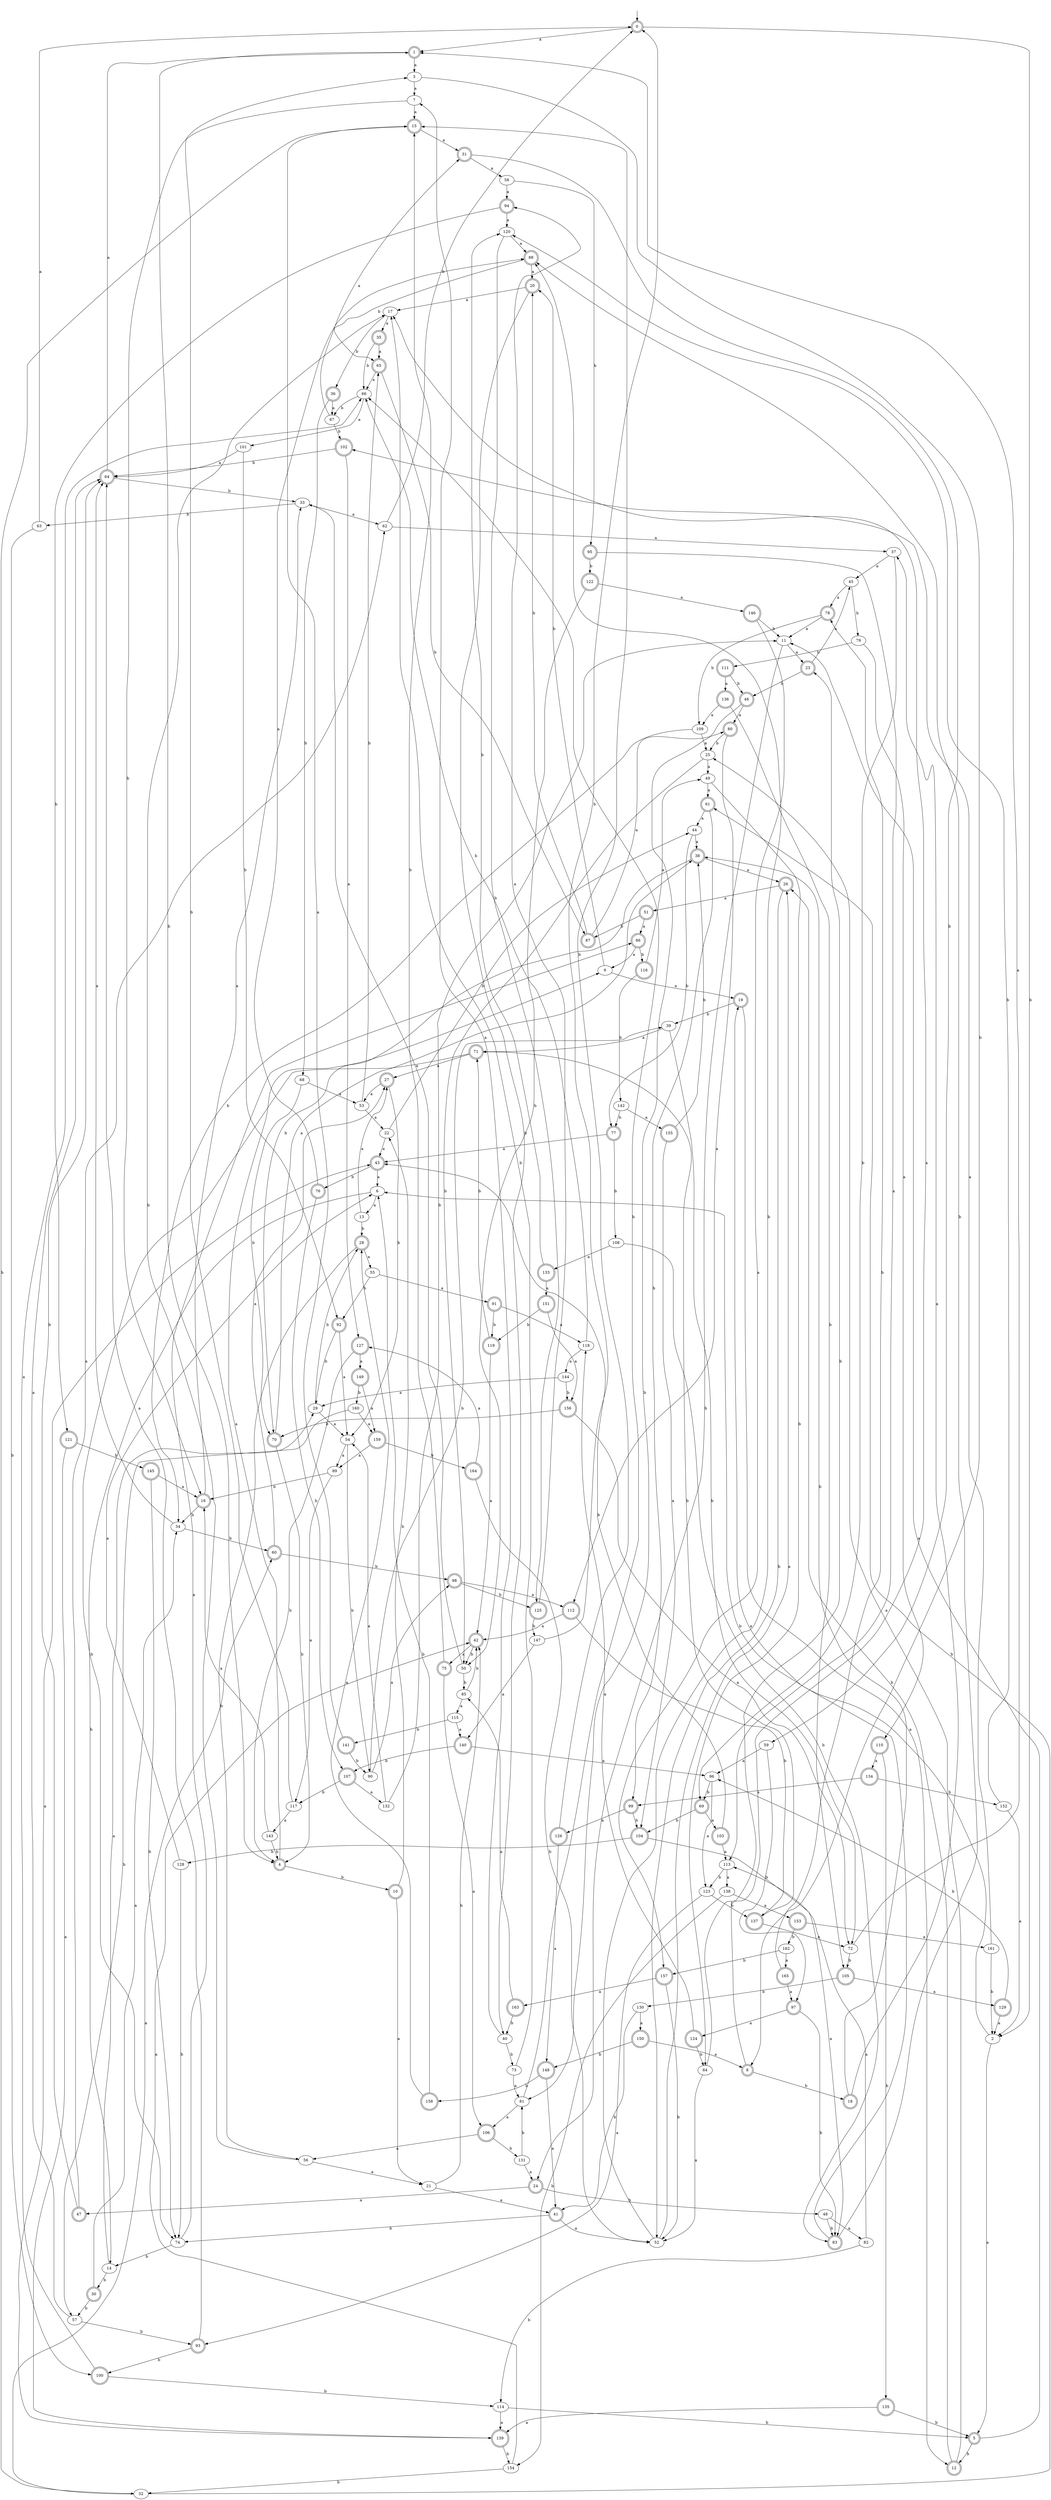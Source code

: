 digraph RandomDFA {
  __start0 [label="", shape=none];
  __start0 -> 0 [label=""];
  0 [shape=circle] [shape=doublecircle]
  0 -> 1 [label="a"]
  0 -> 2 [label="b"]
  1 [shape=doublecircle]
  1 -> 3 [label="a"]
  1 -> 4 [label="b"]
  2
  2 -> 5 [label="a"]
  2 -> 6 [label="b"]
  3
  3 -> 7 [label="a"]
  3 -> 8 [label="b"]
  4 [shape=doublecircle]
  4 -> 9 [label="a"]
  4 -> 10 [label="b"]
  5 [shape=doublecircle]
  5 -> 11 [label="a"]
  5 -> 12 [label="b"]
  6
  6 -> 13 [label="a"]
  6 -> 14 [label="b"]
  7
  7 -> 15 [label="a"]
  7 -> 16 [label="b"]
  8 [shape=doublecircle]
  8 -> 17 [label="a"]
  8 -> 18 [label="b"]
  9
  9 -> 19 [label="a"]
  9 -> 20 [label="b"]
  10 [shape=doublecircle]
  10 -> 21 [label="a"]
  10 -> 22 [label="b"]
  11
  11 -> 23 [label="a"]
  11 -> 24 [label="b"]
  12 [shape=doublecircle]
  12 -> 25 [label="a"]
  12 -> 26 [label="b"]
  13
  13 -> 27 [label="a"]
  13 -> 28 [label="b"]
  14
  14 -> 29 [label="a"]
  14 -> 30 [label="b"]
  15 [shape=doublecircle]
  15 -> 31 [label="a"]
  15 -> 32 [label="b"]
  16 [shape=doublecircle]
  16 -> 33 [label="a"]
  16 -> 34 [label="b"]
  17
  17 -> 35 [label="a"]
  17 -> 36 [label="b"]
  18 [shape=doublecircle]
  18 -> 37 [label="a"]
  18 -> 38 [label="b"]
  19 [shape=doublecircle]
  19 -> 12 [label="a"]
  19 -> 39 [label="b"]
  20 [shape=doublecircle]
  20 -> 17 [label="a"]
  20 -> 40 [label="b"]
  21
  21 -> 41 [label="a"]
  21 -> 42 [label="b"]
  22
  22 -> 43 [label="a"]
  22 -> 44 [label="b"]
  23 [shape=doublecircle]
  23 -> 45 [label="a"]
  23 -> 46 [label="b"]
  24 [shape=doublecircle]
  24 -> 47 [label="a"]
  24 -> 48 [label="b"]
  25
  25 -> 49 [label="a"]
  25 -> 50 [label="b"]
  26 [shape=doublecircle]
  26 -> 51 [label="a"]
  26 -> 52 [label="b"]
  27 [shape=doublecircle]
  27 -> 53 [label="a"]
  27 -> 54 [label="b"]
  28 [shape=doublecircle]
  28 -> 55 [label="a"]
  28 -> 56 [label="b"]
  29
  29 -> 54 [label="a"]
  29 -> 28 [label="b"]
  30 [shape=doublecircle]
  30 -> 34 [label="a"]
  30 -> 57 [label="b"]
  31 [shape=doublecircle]
  31 -> 58 [label="a"]
  31 -> 59 [label="b"]
  32
  32 -> 60 [label="a"]
  32 -> 61 [label="b"]
  33
  33 -> 62 [label="a"]
  33 -> 63 [label="b"]
  34
  34 -> 64 [label="a"]
  34 -> 60 [label="b"]
  35 [shape=doublecircle]
  35 -> 65 [label="a"]
  35 -> 66 [label="b"]
  36 [shape=doublecircle]
  36 -> 67 [label="a"]
  36 -> 68 [label="b"]
  37
  37 -> 45 [label="a"]
  37 -> 69 [label="b"]
  38 [shape=doublecircle]
  38 -> 26 [label="a"]
  38 -> 70 [label="b"]
  39
  39 -> 71 [label="a"]
  39 -> 72 [label="b"]
  40
  40 -> 7 [label="a"]
  40 -> 73 [label="b"]
  41 [shape=doublecircle]
  41 -> 52 [label="a"]
  41 -> 74 [label="b"]
  42 [shape=doublecircle]
  42 -> 75 [label="a"]
  42 -> 50 [label="b"]
  43 [shape=doublecircle]
  43 -> 6 [label="a"]
  43 -> 76 [label="b"]
  44
  44 -> 38 [label="a"]
  44 -> 77 [label="b"]
  45
  45 -> 78 [label="a"]
  45 -> 79 [label="b"]
  46 [shape=doublecircle]
  46 -> 80 [label="a"]
  46 -> 81 [label="b"]
  47 [shape=doublecircle]
  47 -> 62 [label="a"]
  47 -> 64 [label="b"]
  48
  48 -> 82 [label="a"]
  48 -> 83 [label="b"]
  49
  49 -> 61 [label="a"]
  49 -> 84 [label="b"]
  50
  50 -> 33 [label="a"]
  50 -> 85 [label="b"]
  51 [shape=doublecircle]
  51 -> 86 [label="a"]
  51 -> 87 [label="b"]
  52
  52 -> 26 [label="a"]
  52 -> 88 [label="b"]
  53
  53 -> 22 [label="a"]
  53 -> 65 [label="b"]
  54
  54 -> 89 [label="a"]
  54 -> 90 [label="b"]
  55
  55 -> 91 [label="a"]
  55 -> 92 [label="b"]
  56
  56 -> 21 [label="a"]
  56 -> 17 [label="b"]
  57
  57 -> 64 [label="a"]
  57 -> 93 [label="b"]
  58
  58 -> 94 [label="a"]
  58 -> 95 [label="b"]
  59
  59 -> 96 [label="a"]
  59 -> 97 [label="b"]
  60 [shape=doublecircle]
  60 -> 27 [label="a"]
  60 -> 98 [label="b"]
  61 [shape=doublecircle]
  61 -> 44 [label="a"]
  61 -> 99 [label="b"]
  62
  62 -> 37 [label="a"]
  62 -> 0 [label="b"]
  63
  63 -> 0 [label="a"]
  63 -> 100 [label="b"]
  64 [shape=doublecircle]
  64 -> 1 [label="a"]
  64 -> 33 [label="b"]
  65 [shape=doublecircle]
  65 -> 66 [label="a"]
  65 -> 87 [label="b"]
  66
  66 -> 101 [label="a"]
  66 -> 67 [label="b"]
  67
  67 -> 31 [label="a"]
  67 -> 102 [label="b"]
  68
  68 -> 53 [label="a"]
  68 -> 70 [label="b"]
  69 [shape=doublecircle]
  69 -> 103 [label="a"]
  69 -> 104 [label="b"]
  70 [shape=doublecircle]
  70 -> 38 [label="a"]
  70 -> 4 [label="b"]
  71 [shape=doublecircle]
  71 -> 27 [label="a"]
  71 -> 74 [label="b"]
  72
  72 -> 1 [label="a"]
  72 -> 105 [label="b"]
  73
  73 -> 81 [label="a"]
  73 -> 17 [label="b"]
  74
  74 -> 86 [label="a"]
  74 -> 14 [label="b"]
  75 [shape=doublecircle]
  75 -> 106 [label="a"]
  75 -> 15 [label="b"]
  76 [shape=doublecircle]
  76 -> 88 [label="a"]
  76 -> 107 [label="b"]
  77 [shape=doublecircle]
  77 -> 43 [label="a"]
  77 -> 108 [label="b"]
  78 [shape=doublecircle]
  78 -> 11 [label="a"]
  78 -> 109 [label="b"]
  79
  79 -> 110 [label="a"]
  79 -> 111 [label="b"]
  80 [shape=doublecircle]
  80 -> 112 [label="a"]
  80 -> 25 [label="b"]
  81
  81 -> 106 [label="a"]
  81 -> 66 [label="b"]
  82
  82 -> 113 [label="a"]
  82 -> 114 [label="b"]
  83 [shape=doublecircle]
  83 -> 19 [label="a"]
  83 -> 88 [label="b"]
  84
  84 -> 52 [label="a"]
  84 -> 23 [label="b"]
  85
  85 -> 115 [label="a"]
  85 -> 42 [label="b"]
  86 [shape=doublecircle]
  86 -> 9 [label="a"]
  86 -> 116 [label="b"]
  87 [shape=doublecircle]
  87 -> 80 [label="a"]
  87 -> 20 [label="b"]
  88 [shape=doublecircle]
  88 -> 20 [label="a"]
  88 -> 65 [label="b"]
  89
  89 -> 117 [label="a"]
  89 -> 16 [label="b"]
  90
  90 -> 98 [label="a"]
  90 -> 39 [label="b"]
  91 [shape=doublecircle]
  91 -> 118 [label="a"]
  91 -> 119 [label="b"]
  92 [shape=doublecircle]
  92 -> 54 [label="a"]
  92 -> 29 [label="b"]
  93 [shape=doublecircle]
  93 -> 64 [label="a"]
  93 -> 100 [label="b"]
  94 [shape=doublecircle]
  94 -> 120 [label="a"]
  94 -> 121 [label="b"]
  95 [shape=doublecircle]
  95 -> 113 [label="a"]
  95 -> 122 [label="b"]
  96
  96 -> 123 [label="a"]
  96 -> 69 [label="b"]
  97 [shape=doublecircle]
  97 -> 124 [label="a"]
  97 -> 83 [label="b"]
  98 [shape=doublecircle]
  98 -> 112 [label="a"]
  98 -> 125 [label="b"]
  99 [shape=doublecircle]
  99 -> 126 [label="a"]
  99 -> 104 [label="b"]
  100 [shape=doublecircle]
  100 -> 66 [label="a"]
  100 -> 114 [label="b"]
  101
  101 -> 64 [label="a"]
  101 -> 92 [label="b"]
  102 [shape=doublecircle]
  102 -> 127 [label="a"]
  102 -> 64 [label="b"]
  103 [shape=doublecircle]
  103 -> 113 [label="a"]
  103 -> 43 [label="b"]
  104 [shape=doublecircle]
  104 -> 83 [label="a"]
  104 -> 128 [label="b"]
  105 [shape=doublecircle]
  105 -> 129 [label="a"]
  105 -> 130 [label="b"]
  106 [shape=doublecircle]
  106 -> 56 [label="a"]
  106 -> 131 [label="b"]
  107 [shape=doublecircle]
  107 -> 132 [label="a"]
  107 -> 117 [label="b"]
  108
  108 -> 133 [label="a"]
  108 -> 83 [label="b"]
  109
  109 -> 25 [label="a"]
  109 -> 34 [label="b"]
  110 [shape=doublecircle]
  110 -> 134 [label="a"]
  110 -> 135 [label="b"]
  111 [shape=doublecircle]
  111 -> 136 [label="a"]
  111 -> 46 [label="b"]
  112 [shape=doublecircle]
  112 -> 42 [label="a"]
  112 -> 137 [label="b"]
  113
  113 -> 138 [label="a"]
  113 -> 123 [label="b"]
  114
  114 -> 139 [label="a"]
  114 -> 5 [label="b"]
  115
  115 -> 140 [label="a"]
  115 -> 141 [label="b"]
  116 [shape=doublecircle]
  116 -> 49 [label="a"]
  116 -> 142 [label="b"]
  117
  117 -> 143 [label="a"]
  117 -> 3 [label="b"]
  118
  118 -> 144 [label="a"]
  118 -> 66 [label="b"]
  119 [shape=doublecircle]
  119 -> 42 [label="a"]
  119 -> 71 [label="b"]
  120
  120 -> 88 [label="a"]
  120 -> 125 [label="b"]
  121 [shape=doublecircle]
  121 -> 139 [label="a"]
  121 -> 145 [label="b"]
  122 [shape=doublecircle]
  122 -> 146 [label="a"]
  122 -> 50 [label="b"]
  123
  123 -> 93 [label="a"]
  123 -> 137 [label="b"]
  124 [shape=doublecircle]
  124 -> 118 [label="a"]
  124 -> 84 [label="b"]
  125 [shape=doublecircle]
  125 -> 94 [label="a"]
  125 -> 147 [label="b"]
  126 [shape=doublecircle]
  126 -> 148 [label="a"]
  126 -> 15 [label="b"]
  127 [shape=doublecircle]
  127 -> 149 [label="a"]
  127 -> 4 [label="b"]
  128
  128 -> 6 [label="a"]
  128 -> 74 [label="b"]
  129 [shape=doublecircle]
  129 -> 2 [label="a"]
  129 -> 96 [label="b"]
  130
  130 -> 150 [label="a"]
  130 -> 41 [label="b"]
  131
  131 -> 24 [label="a"]
  131 -> 81 [label="b"]
  132
  132 -> 54 [label="a"]
  132 -> 11 [label="b"]
  133 [shape=doublecircle]
  133 -> 151 [label="a"]
  133 -> 120 [label="b"]
  134 [shape=doublecircle]
  134 -> 99 [label="a"]
  134 -> 152 [label="b"]
  135 [shape=doublecircle]
  135 -> 139 [label="a"]
  135 -> 5 [label="b"]
  136 [shape=doublecircle]
  136 -> 109 [label="a"]
  136 -> 105 [label="b"]
  137 [shape=doublecircle]
  137 -> 72 [label="a"]
  137 -> 71 [label="b"]
  138
  138 -> 153 [label="a"]
  138 -> 154 [label="b"]
  139 [shape=doublecircle]
  139 -> 43 [label="a"]
  139 -> 154 [label="b"]
  140 [shape=doublecircle]
  140 -> 96 [label="a"]
  140 -> 107 [label="b"]
  141 [shape=doublecircle]
  141 -> 15 [label="a"]
  141 -> 90 [label="b"]
  142
  142 -> 155 [label="a"]
  142 -> 77 [label="b"]
  143
  143 -> 16 [label="a"]
  143 -> 4 [label="b"]
  144
  144 -> 29 [label="a"]
  144 -> 156 [label="b"]
  145 [shape=doublecircle]
  145 -> 16 [label="a"]
  145 -> 74 [label="b"]
  146 [shape=doublecircle]
  146 -> 157 [label="a"]
  146 -> 11 [label="b"]
  147
  147 -> 140 [label="a"]
  147 -> 0 [label="b"]
  148 [shape=doublecircle]
  148 -> 41 [label="a"]
  148 -> 158 [label="b"]
  149 [shape=doublecircle]
  149 -> 159 [label="a"]
  149 -> 160 [label="b"]
  150 [shape=doublecircle]
  150 -> 8 [label="a"]
  150 -> 148 [label="b"]
  151 [shape=doublecircle]
  151 -> 156 [label="a"]
  151 -> 119 [label="b"]
  152
  152 -> 2 [label="a"]
  152 -> 120 [label="b"]
  153 [shape=doublecircle]
  153 -> 161 [label="a"]
  153 -> 162 [label="b"]
  154
  154 -> 42 [label="a"]
  154 -> 32 [label="b"]
  155 [shape=doublecircle]
  155 -> 104 [label="a"]
  155 -> 38 [label="b"]
  156 [shape=doublecircle]
  156 -> 72 [label="a"]
  156 -> 70 [label="b"]
  157 [shape=doublecircle]
  157 -> 163 [label="a"]
  157 -> 52 [label="b"]
  158 [shape=doublecircle]
  158 -> 28 [label="a"]
  158 -> 6 [label="b"]
  159 [shape=doublecircle]
  159 -> 89 [label="a"]
  159 -> 164 [label="b"]
  160
  160 -> 159 [label="a"]
  160 -> 57 [label="b"]
  161
  161 -> 102 [label="a"]
  161 -> 2 [label="b"]
  162
  162 -> 165 [label="a"]
  162 -> 157 [label="b"]
  163 [shape=doublecircle]
  163 -> 85 [label="a"]
  163 -> 40 [label="b"]
  164 [shape=doublecircle]
  164 -> 127 [label="a"]
  164 -> 52 [label="b"]
  165 [shape=doublecircle]
  165 -> 97 [label="a"]
  165 -> 78 [label="b"]
}
